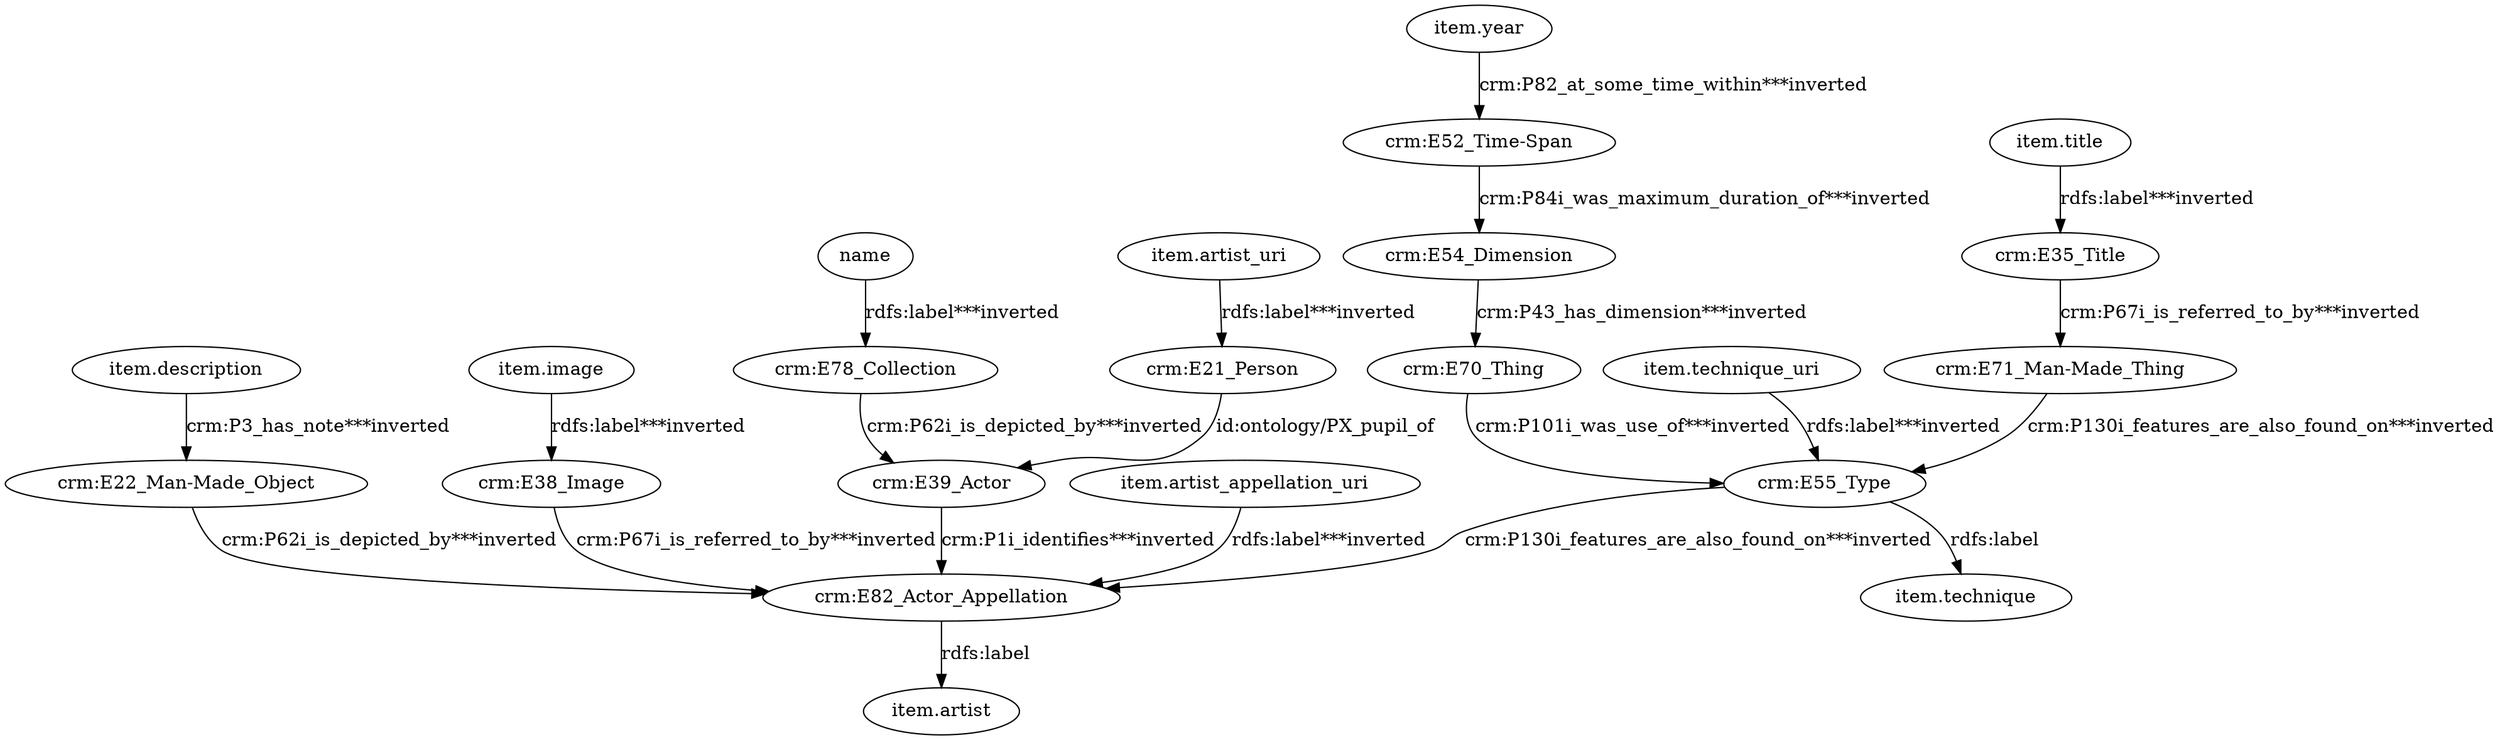 digraph {
  "crm:E21_Person1" [type=class_uri,label="crm:E21_Person"]
  "crm:E39_Actor" [type=class_uri,label="crm:E39_Actor"]
  "crm:E22_Man-Made_Object1" [type=class_uri,label="crm:E22_Man-Made_Object"]
  "crm:E82_Actor_Appellation1" [type=class_uri,label="crm:E82_Actor_Appellation"]
  "crm:E35_Title1" [type=class_uri,label="crm:E35_Title"]
  "crm:E71_Man-Made_Thing" [type=class_uri,label="crm:E71_Man-Made_Thing"]
  "crm:E38_Image1" [type=class_uri,label="crm:E38_Image"]
  "crm:E52_Time-Span1" [type=class_uri,label="crm:E52_Time-Span"]
  "crm:E54_Dimension" [type=class_uri,label="crm:E54_Dimension"]
  "crm:E70_Thing" [type=class_uri,label="crm:E70_Thing"]
  "crm:E55_Type1" [type=class_uri,label="crm:E55_Type"]
  "item.technique" [type=attribute_name,label="item.technique"]
  "crm:E78_Collection1" [type=class_uri,label="crm:E78_Collection"]
  "item.artist" [type=attribute_name,label="item.artist"]
  "item.artist_appellation_uri" [type=attribute_name,label="item.artist_appellation_uri"]
  "item.artist_uri" [type=attribute_name,label="item.artist_uri"]
  "item.description" [type=attribute_name,label="item.description"]
  "item.image" [type=attribute_name,label="item.image"]
  "item.technique_uri" [type=attribute_name,label="item.technique_uri"]
  "item.title" [type=attribute_name,label="item.title"]
  "item.year" [type=attribute_name,label="item.year"]
  name [type=attribute_name,label=name]
  "crm:E21_Person1" -> "crm:E39_Actor" [label="id:ontology/PX_pupil_of",type=direct_property_uri,weight=1]
  "crm:E22_Man-Made_Object1" -> "crm:E82_Actor_Appellation1" [type=inherited,label="crm:P62i_is_depicted_by***inverted",weight=4]
  "crm:E35_Title1" -> "crm:E71_Man-Made_Thing" [type=inherited,label="crm:P67i_is_referred_to_by***inverted",weight=4]
  "crm:E38_Image1" -> "crm:E82_Actor_Appellation1" [type=inherited,label="crm:P67i_is_referred_to_by***inverted",weight=4]
  "crm:E39_Actor" -> "crm:E82_Actor_Appellation1" [type=inherited,label="crm:P1i_identifies***inverted",weight=4]
  "crm:E52_Time-Span1" -> "crm:E54_Dimension" [type=direct_property_uri,label="crm:P84i_was_maximum_duration_of***inverted",weight=1]
  "crm:E54_Dimension" -> "crm:E70_Thing" [type=direct_property_uri,label="crm:P43_has_dimension***inverted",weight=1]
  "crm:E55_Type1" -> "crm:E82_Actor_Appellation1" [type=inherited,label="crm:P130i_features_are_also_found_on***inverted",weight=4]
  "crm:E55_Type1" -> "item.technique" [label="rdfs:label",type=st_property_uri]
  "crm:E70_Thing" -> "crm:E55_Type1" [type=direct_property_uri,label="crm:P101i_was_use_of***inverted",weight=1]
  "crm:E71_Man-Made_Thing" -> "crm:E55_Type1" [type=inherited,label="crm:P130i_features_are_also_found_on***inverted",weight=4]
  "crm:E78_Collection1" -> "crm:E39_Actor" [type=inherited,label="crm:P62i_is_depicted_by***inverted",weight=4]
  "crm:E82_Actor_Appellation1" -> "item.artist" [label="rdfs:label",type=st_property_uri]
  "item.artist_appellation_uri" -> "crm:E82_Actor_Appellation1" [type=st_property_uri,label="rdfs:label***inverted",weight=1]
  "item.artist_uri" -> "crm:E21_Person1" [type=st_property_uri,label="rdfs:label***inverted",weight=1]
  "item.description" -> "crm:E22_Man-Made_Object1" [type=st_property_uri,label="crm:P3_has_note***inverted",weight=1]
  "item.image" -> "crm:E38_Image1" [type=st_property_uri,label="rdfs:label***inverted",weight=1]
  "item.technique_uri" -> "crm:E55_Type1" [type=st_property_uri,label="rdfs:label***inverted",weight=1]
  "item.title" -> "crm:E35_Title1" [type=st_property_uri,label="rdfs:label***inverted",weight=1]
  "item.year" -> "crm:E52_Time-Span1" [type=st_property_uri,label="crm:P82_at_some_time_within***inverted",weight=1]
  name -> "crm:E78_Collection1" [type=st_property_uri,label="rdfs:label***inverted",weight=1]
}
